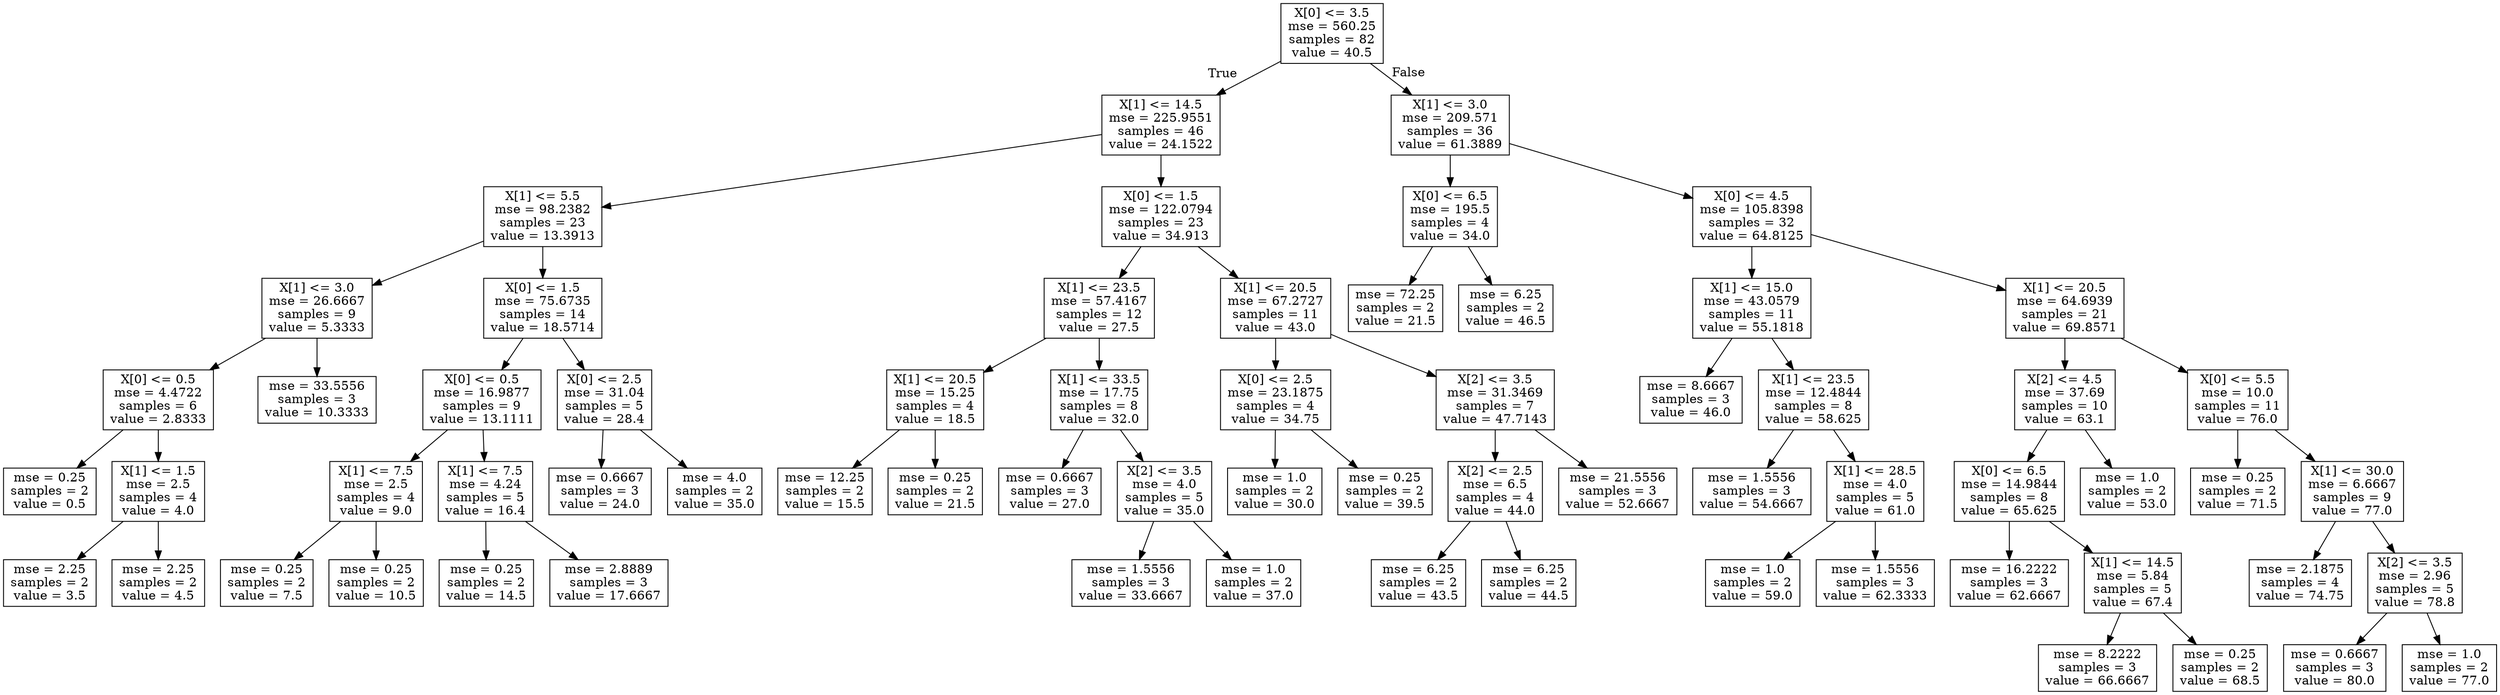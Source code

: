 digraph Tree {
node [shape=box] ;
0 [label="X[0] <= 3.5\nmse = 560.25\nsamples = 82\nvalue = 40.5"] ;
1 [label="X[1] <= 14.5\nmse = 225.9551\nsamples = 46\nvalue = 24.1522"] ;
0 -> 1 [labeldistance=2.5, labelangle=45, headlabel="True"] ;
2 [label="X[1] <= 5.5\nmse = 98.2382\nsamples = 23\nvalue = 13.3913"] ;
1 -> 2 ;
3 [label="X[1] <= 3.0\nmse = 26.6667\nsamples = 9\nvalue = 5.3333"] ;
2 -> 3 ;
4 [label="X[0] <= 0.5\nmse = 4.4722\nsamples = 6\nvalue = 2.8333"] ;
3 -> 4 ;
5 [label="mse = 0.25\nsamples = 2\nvalue = 0.5"] ;
4 -> 5 ;
6 [label="X[1] <= 1.5\nmse = 2.5\nsamples = 4\nvalue = 4.0"] ;
4 -> 6 ;
7 [label="mse = 2.25\nsamples = 2\nvalue = 3.5"] ;
6 -> 7 ;
8 [label="mse = 2.25\nsamples = 2\nvalue = 4.5"] ;
6 -> 8 ;
9 [label="mse = 33.5556\nsamples = 3\nvalue = 10.3333"] ;
3 -> 9 ;
10 [label="X[0] <= 1.5\nmse = 75.6735\nsamples = 14\nvalue = 18.5714"] ;
2 -> 10 ;
11 [label="X[0] <= 0.5\nmse = 16.9877\nsamples = 9\nvalue = 13.1111"] ;
10 -> 11 ;
12 [label="X[1] <= 7.5\nmse = 2.5\nsamples = 4\nvalue = 9.0"] ;
11 -> 12 ;
13 [label="mse = 0.25\nsamples = 2\nvalue = 7.5"] ;
12 -> 13 ;
14 [label="mse = 0.25\nsamples = 2\nvalue = 10.5"] ;
12 -> 14 ;
15 [label="X[1] <= 7.5\nmse = 4.24\nsamples = 5\nvalue = 16.4"] ;
11 -> 15 ;
16 [label="mse = 0.25\nsamples = 2\nvalue = 14.5"] ;
15 -> 16 ;
17 [label="mse = 2.8889\nsamples = 3\nvalue = 17.6667"] ;
15 -> 17 ;
18 [label="X[0] <= 2.5\nmse = 31.04\nsamples = 5\nvalue = 28.4"] ;
10 -> 18 ;
19 [label="mse = 0.6667\nsamples = 3\nvalue = 24.0"] ;
18 -> 19 ;
20 [label="mse = 4.0\nsamples = 2\nvalue = 35.0"] ;
18 -> 20 ;
21 [label="X[0] <= 1.5\nmse = 122.0794\nsamples = 23\nvalue = 34.913"] ;
1 -> 21 ;
22 [label="X[1] <= 23.5\nmse = 57.4167\nsamples = 12\nvalue = 27.5"] ;
21 -> 22 ;
23 [label="X[1] <= 20.5\nmse = 15.25\nsamples = 4\nvalue = 18.5"] ;
22 -> 23 ;
24 [label="mse = 12.25\nsamples = 2\nvalue = 15.5"] ;
23 -> 24 ;
25 [label="mse = 0.25\nsamples = 2\nvalue = 21.5"] ;
23 -> 25 ;
26 [label="X[1] <= 33.5\nmse = 17.75\nsamples = 8\nvalue = 32.0"] ;
22 -> 26 ;
27 [label="mse = 0.6667\nsamples = 3\nvalue = 27.0"] ;
26 -> 27 ;
28 [label="X[2] <= 3.5\nmse = 4.0\nsamples = 5\nvalue = 35.0"] ;
26 -> 28 ;
29 [label="mse = 1.5556\nsamples = 3\nvalue = 33.6667"] ;
28 -> 29 ;
30 [label="mse = 1.0\nsamples = 2\nvalue = 37.0"] ;
28 -> 30 ;
31 [label="X[1] <= 20.5\nmse = 67.2727\nsamples = 11\nvalue = 43.0"] ;
21 -> 31 ;
32 [label="X[0] <= 2.5\nmse = 23.1875\nsamples = 4\nvalue = 34.75"] ;
31 -> 32 ;
33 [label="mse = 1.0\nsamples = 2\nvalue = 30.0"] ;
32 -> 33 ;
34 [label="mse = 0.25\nsamples = 2\nvalue = 39.5"] ;
32 -> 34 ;
35 [label="X[2] <= 3.5\nmse = 31.3469\nsamples = 7\nvalue = 47.7143"] ;
31 -> 35 ;
36 [label="X[2] <= 2.5\nmse = 6.5\nsamples = 4\nvalue = 44.0"] ;
35 -> 36 ;
37 [label="mse = 6.25\nsamples = 2\nvalue = 43.5"] ;
36 -> 37 ;
38 [label="mse = 6.25\nsamples = 2\nvalue = 44.5"] ;
36 -> 38 ;
39 [label="mse = 21.5556\nsamples = 3\nvalue = 52.6667"] ;
35 -> 39 ;
40 [label="X[1] <= 3.0\nmse = 209.571\nsamples = 36\nvalue = 61.3889"] ;
0 -> 40 [labeldistance=2.5, labelangle=-45, headlabel="False"] ;
41 [label="X[0] <= 6.5\nmse = 195.5\nsamples = 4\nvalue = 34.0"] ;
40 -> 41 ;
42 [label="mse = 72.25\nsamples = 2\nvalue = 21.5"] ;
41 -> 42 ;
43 [label="mse = 6.25\nsamples = 2\nvalue = 46.5"] ;
41 -> 43 ;
44 [label="X[0] <= 4.5\nmse = 105.8398\nsamples = 32\nvalue = 64.8125"] ;
40 -> 44 ;
45 [label="X[1] <= 15.0\nmse = 43.0579\nsamples = 11\nvalue = 55.1818"] ;
44 -> 45 ;
46 [label="mse = 8.6667\nsamples = 3\nvalue = 46.0"] ;
45 -> 46 ;
47 [label="X[1] <= 23.5\nmse = 12.4844\nsamples = 8\nvalue = 58.625"] ;
45 -> 47 ;
48 [label="mse = 1.5556\nsamples = 3\nvalue = 54.6667"] ;
47 -> 48 ;
49 [label="X[1] <= 28.5\nmse = 4.0\nsamples = 5\nvalue = 61.0"] ;
47 -> 49 ;
50 [label="mse = 1.0\nsamples = 2\nvalue = 59.0"] ;
49 -> 50 ;
51 [label="mse = 1.5556\nsamples = 3\nvalue = 62.3333"] ;
49 -> 51 ;
52 [label="X[1] <= 20.5\nmse = 64.6939\nsamples = 21\nvalue = 69.8571"] ;
44 -> 52 ;
53 [label="X[2] <= 4.5\nmse = 37.69\nsamples = 10\nvalue = 63.1"] ;
52 -> 53 ;
54 [label="X[0] <= 6.5\nmse = 14.9844\nsamples = 8\nvalue = 65.625"] ;
53 -> 54 ;
55 [label="mse = 16.2222\nsamples = 3\nvalue = 62.6667"] ;
54 -> 55 ;
56 [label="X[1] <= 14.5\nmse = 5.84\nsamples = 5\nvalue = 67.4"] ;
54 -> 56 ;
57 [label="mse = 8.2222\nsamples = 3\nvalue = 66.6667"] ;
56 -> 57 ;
58 [label="mse = 0.25\nsamples = 2\nvalue = 68.5"] ;
56 -> 58 ;
59 [label="mse = 1.0\nsamples = 2\nvalue = 53.0"] ;
53 -> 59 ;
60 [label="X[0] <= 5.5\nmse = 10.0\nsamples = 11\nvalue = 76.0"] ;
52 -> 60 ;
61 [label="mse = 0.25\nsamples = 2\nvalue = 71.5"] ;
60 -> 61 ;
62 [label="X[1] <= 30.0\nmse = 6.6667\nsamples = 9\nvalue = 77.0"] ;
60 -> 62 ;
63 [label="mse = 2.1875\nsamples = 4\nvalue = 74.75"] ;
62 -> 63 ;
64 [label="X[2] <= 3.5\nmse = 2.96\nsamples = 5\nvalue = 78.8"] ;
62 -> 64 ;
65 [label="mse = 0.6667\nsamples = 3\nvalue = 80.0"] ;
64 -> 65 ;
66 [label="mse = 1.0\nsamples = 2\nvalue = 77.0"] ;
64 -> 66 ;
}